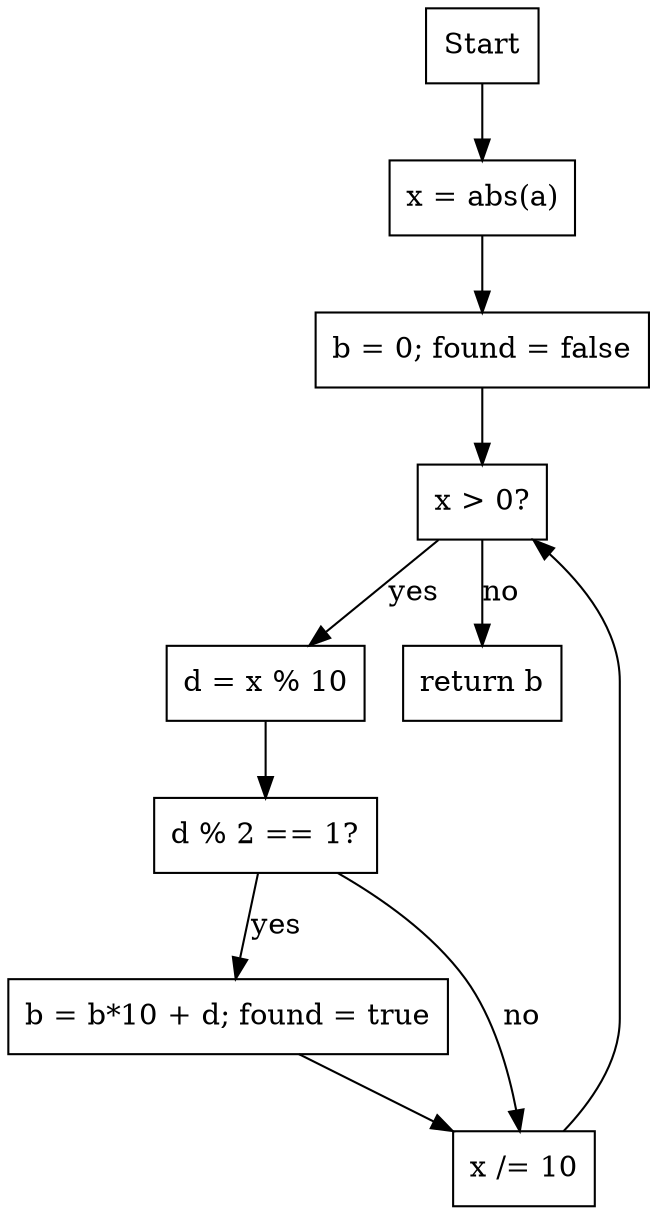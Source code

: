 digraph OddDigitsReversed {
  node [shape=box];

  Start    [label="Start"];
  Abs      [label="x = abs(a)"];
  LoopInit [label="b = 0; found = false"];
  WhileCond[label="x > 0?"];
  GetDigit [label="d = x % 10"];
  IsOdd    [label="d % 2 == 1?"];
  Add      [label="b = b*10 + d; found = true"];
  Continue [label="x /= 10"];
  End      [label="return b"];

  Start -> Abs;
  Abs -> LoopInit;
  LoopInit -> WhileCond;
  WhileCond -> End  [label="no"];
  WhileCond -> GetDigit [label="yes"];
  GetDigit -> IsOdd;
  IsOdd -> Add  [label="yes"];
  IsOdd -> Continue [label="no"];
  Add -> Continue;
  Continue -> WhileCond;
}
